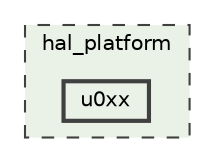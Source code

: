 digraph "hal_platform/u0xx"
{
 // INTERACTIVE_SVG=YES
 // LATEX_PDF_SIZE
  bgcolor="transparent";
  edge [fontname=Helvetica,fontsize=10,labelfontname=Helvetica,labelfontsize=10];
  node [fontname=Helvetica,fontsize=10,shape=box,height=0.2,width=0.4];
  compound=true
  subgraph clusterdir_7da9fa3e46f3496e22e0d53e72e5a458 {
    graph [ bgcolor="#eaf2e7", pencolor="grey25", label="hal_platform", fontname=Helvetica,fontsize=10 style="filled,dashed", URL="dir_7da9fa3e46f3496e22e0d53e72e5a458.html",tooltip=""]
  dir_e6e81f65b81118890ab216e7e6c72be2 [label="u0xx", fillcolor="#eaf2e7", color="grey25", style="filled,bold", URL="dir_e6e81f65b81118890ab216e7e6c72be2.html",tooltip=""];
  }
}
